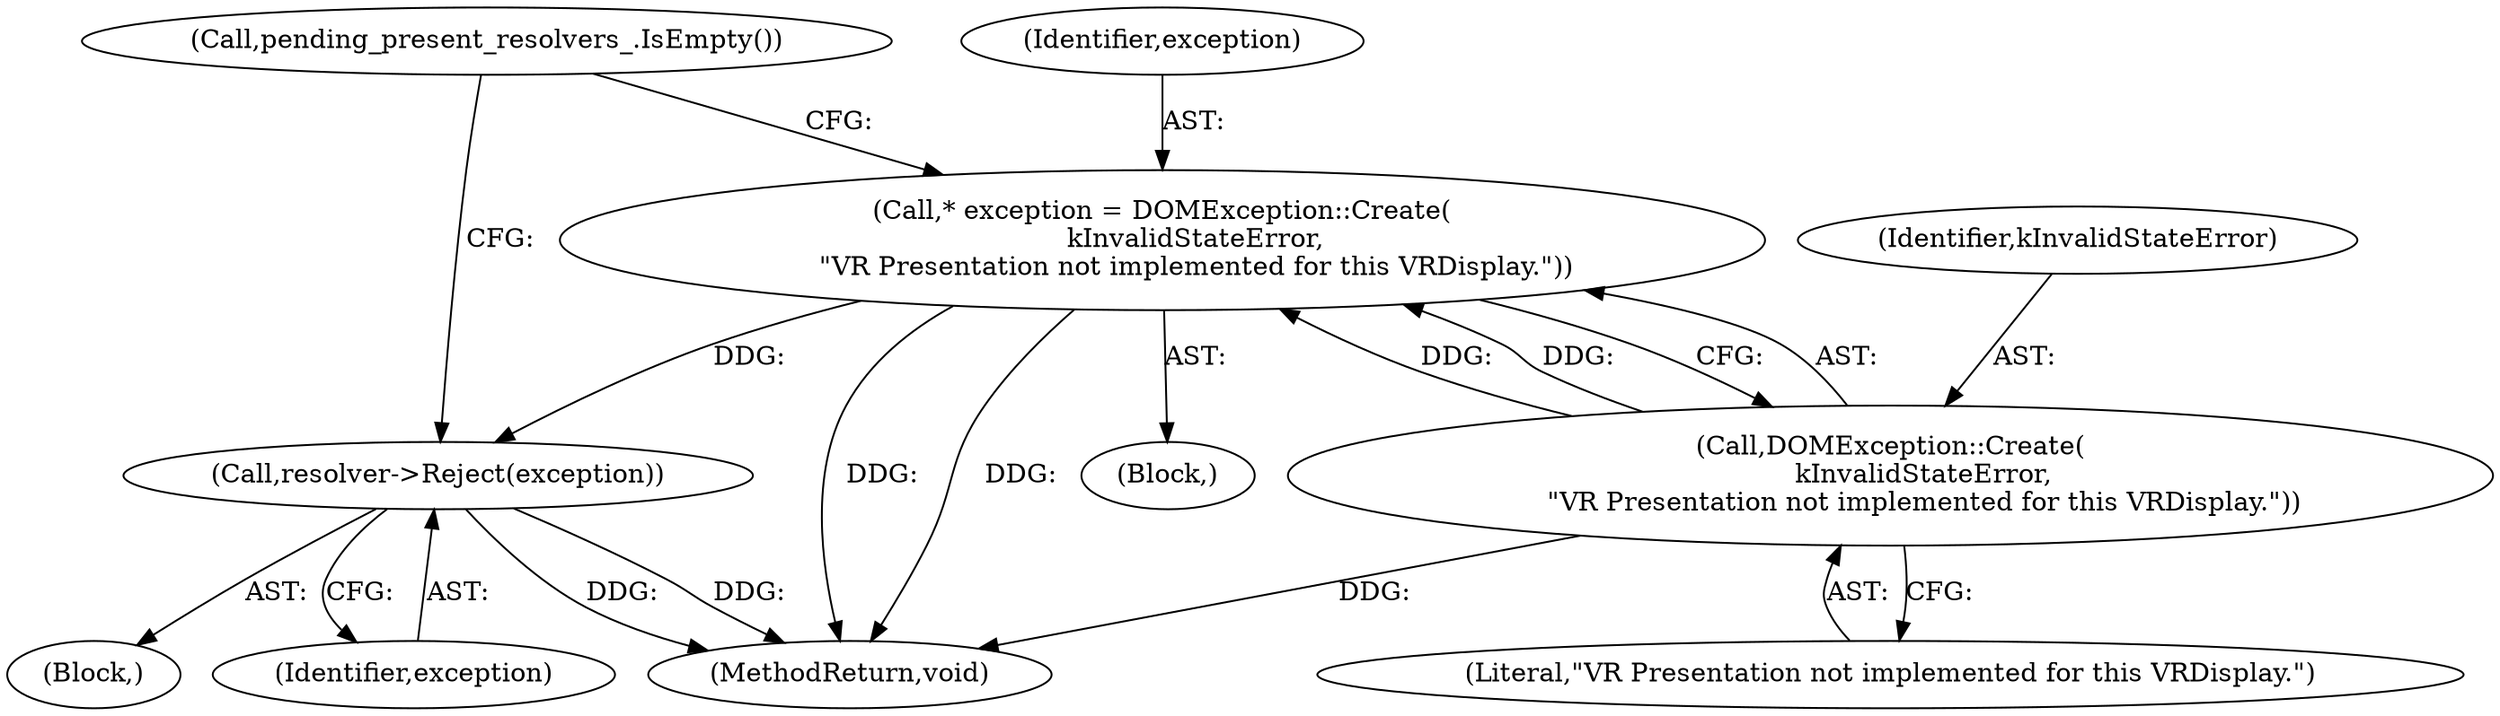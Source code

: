 digraph "0_Chrome_262e77a72493e36e8006aeeba1c7497a42ee5ad9@pointer" {
"1000114" [label="(Call,* exception = DOMException::Create(\n        kInvalidStateError,\n        \"VR Presentation not implemented for this VRDisplay.\"))"];
"1000116" [label="(Call,DOMException::Create(\n        kInvalidStateError,\n        \"VR Presentation not implemented for this VRDisplay.\"))"];
"1000127" [label="(Call,resolver->Reject(exception))"];
"1000122" [label="(Block,)"];
"1000121" [label="(Call,pending_present_resolvers_.IsEmpty())"];
"1000203" [label="(MethodReturn,void)"];
"1000117" [label="(Identifier,kInvalidStateError)"];
"1000128" [label="(Identifier,exception)"];
"1000116" [label="(Call,DOMException::Create(\n        kInvalidStateError,\n        \"VR Presentation not implemented for this VRDisplay.\"))"];
"1000111" [label="(Block,)"];
"1000118" [label="(Literal,\"VR Presentation not implemented for this VRDisplay.\")"];
"1000115" [label="(Identifier,exception)"];
"1000127" [label="(Call,resolver->Reject(exception))"];
"1000114" [label="(Call,* exception = DOMException::Create(\n        kInvalidStateError,\n        \"VR Presentation not implemented for this VRDisplay.\"))"];
"1000114" -> "1000111"  [label="AST: "];
"1000114" -> "1000116"  [label="CFG: "];
"1000115" -> "1000114"  [label="AST: "];
"1000116" -> "1000114"  [label="AST: "];
"1000121" -> "1000114"  [label="CFG: "];
"1000114" -> "1000203"  [label="DDG: "];
"1000114" -> "1000203"  [label="DDG: "];
"1000116" -> "1000114"  [label="DDG: "];
"1000116" -> "1000114"  [label="DDG: "];
"1000114" -> "1000127"  [label="DDG: "];
"1000116" -> "1000118"  [label="CFG: "];
"1000117" -> "1000116"  [label="AST: "];
"1000118" -> "1000116"  [label="AST: "];
"1000116" -> "1000203"  [label="DDG: "];
"1000127" -> "1000122"  [label="AST: "];
"1000127" -> "1000128"  [label="CFG: "];
"1000128" -> "1000127"  [label="AST: "];
"1000121" -> "1000127"  [label="CFG: "];
"1000127" -> "1000203"  [label="DDG: "];
"1000127" -> "1000203"  [label="DDG: "];
}
